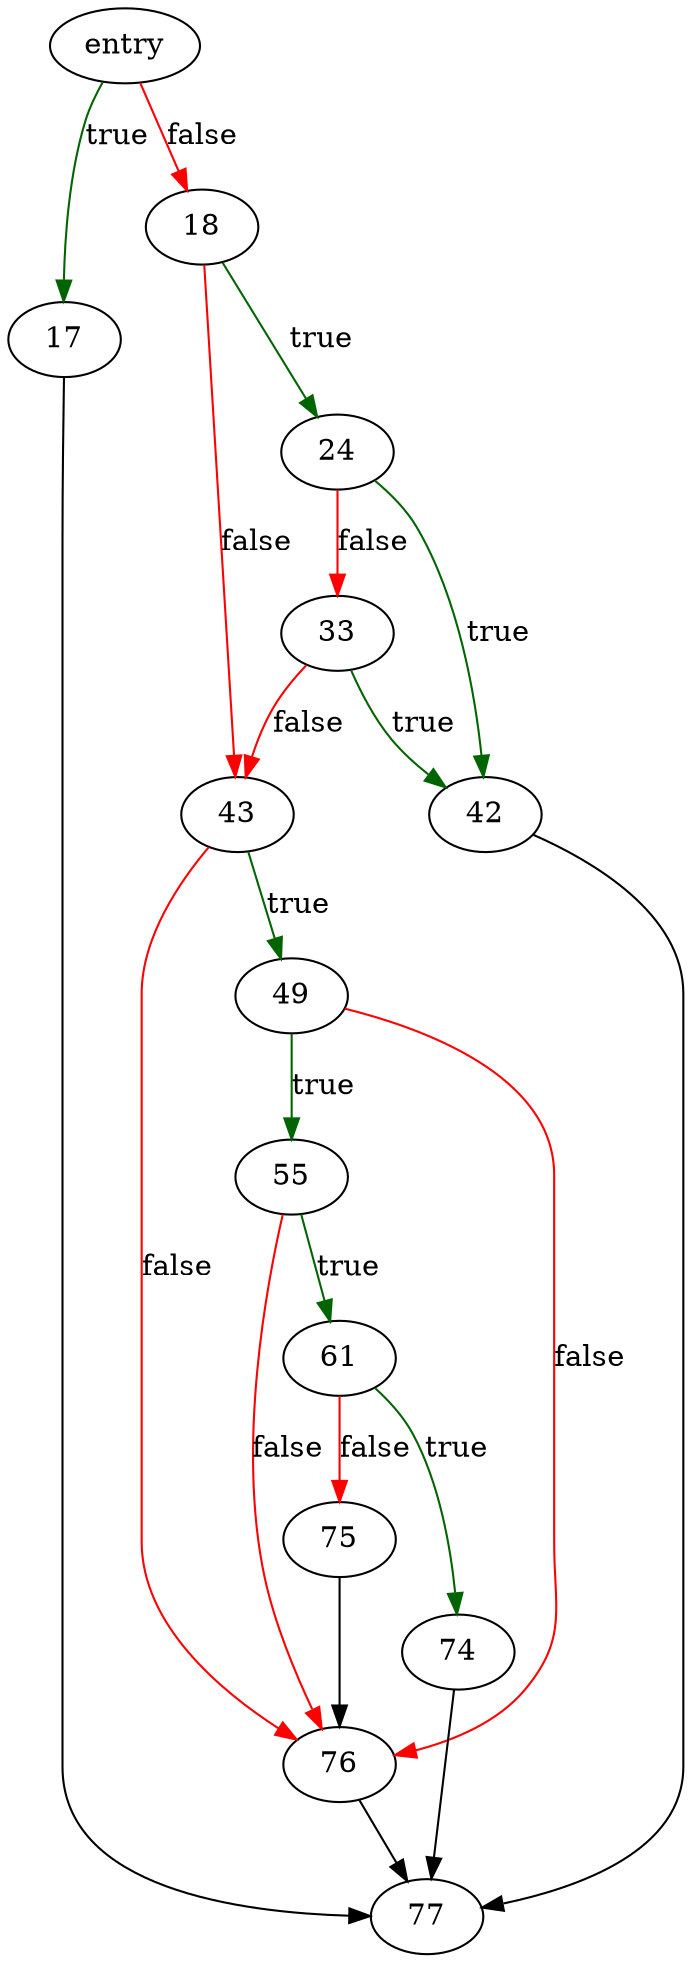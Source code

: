 digraph "sqlite3ExprImpliesExpr" {
	// Node definitions.
	4 [label=entry];
	17;
	18;
	24;
	33;
	42;
	43;
	49;
	55;
	61;
	74;
	75;
	76;
	77;

	// Edge definitions.
	4 -> 17 [
		color=darkgreen
		label=true
	];
	4 -> 18 [
		color=red
		label=false
	];
	17 -> 77;
	18 -> 24 [
		color=darkgreen
		label=true
	];
	18 -> 43 [
		color=red
		label=false
	];
	24 -> 33 [
		color=red
		label=false
	];
	24 -> 42 [
		color=darkgreen
		label=true
	];
	33 -> 42 [
		color=darkgreen
		label=true
	];
	33 -> 43 [
		color=red
		label=false
	];
	42 -> 77;
	43 -> 49 [
		color=darkgreen
		label=true
	];
	43 -> 76 [
		color=red
		label=false
	];
	49 -> 55 [
		color=darkgreen
		label=true
	];
	49 -> 76 [
		color=red
		label=false
	];
	55 -> 61 [
		color=darkgreen
		label=true
	];
	55 -> 76 [
		color=red
		label=false
	];
	61 -> 74 [
		color=darkgreen
		label=true
	];
	61 -> 75 [
		color=red
		label=false
	];
	74 -> 77;
	75 -> 76;
	76 -> 77;
}